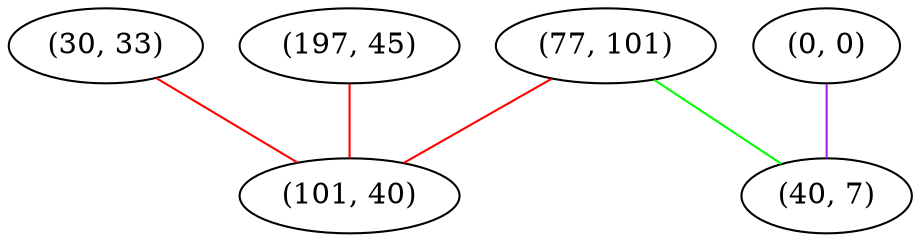 graph "" {
"(30, 33)";
"(0, 0)";
"(77, 101)";
"(197, 45)";
"(40, 7)";
"(101, 40)";
"(30, 33)" -- "(101, 40)"  [color=red, key=0, weight=1];
"(0, 0)" -- "(40, 7)"  [color=purple, key=0, weight=4];
"(77, 101)" -- "(40, 7)"  [color=green, key=0, weight=2];
"(77, 101)" -- "(101, 40)"  [color=red, key=0, weight=1];
"(197, 45)" -- "(101, 40)"  [color=red, key=0, weight=1];
}
